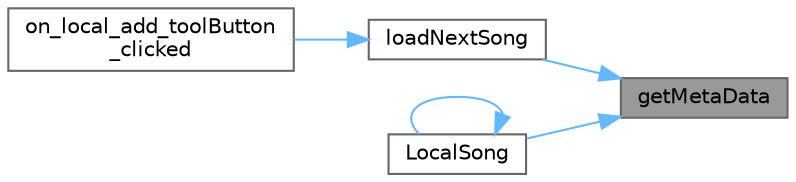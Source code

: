 digraph "getMetaData"
{
 // LATEX_PDF_SIZE
  bgcolor="transparent";
  edge [fontname=Helvetica,fontsize=10,labelfontname=Helvetica,labelfontsize=10];
  node [fontname=Helvetica,fontsize=10,shape=box,height=0.2,width=0.4];
  rankdir="RL";
  Node1 [id="Node000001",label="getMetaData",height=0.2,width=0.4,color="gray40", fillcolor="grey60", style="filled", fontcolor="black",tooltip="获取媒体元数据"];
  Node1 -> Node2 [id="edge1_Node000001_Node000002",dir="back",color="steelblue1",style="solid",tooltip=" "];
  Node2 [id="Node000002",label="loadNextSong",height=0.2,width=0.4,color="grey40", fillcolor="white", style="filled",URL="$class_local_song.html#a6219ec9f188d024275d4f70f10278df7",tooltip="加载下一首歌曲"];
  Node2 -> Node3 [id="edge2_Node000002_Node000003",dir="back",color="steelblue1",style="solid",tooltip=" "];
  Node3 [id="Node000003",label="on_local_add_toolButton\l_clicked",height=0.2,width=0.4,color="grey40", fillcolor="white", style="filled",URL="$class_local_song.html#a68489f65dbe7c54ff6e049f3473e0e45",tooltip="添加歌曲按钮点击槽函数"];
  Node1 -> Node4 [id="edge3_Node000001_Node000004",dir="back",color="steelblue1",style="solid",tooltip=" "];
  Node4 [id="Node000004",label="LocalSong",height=0.2,width=0.4,color="grey40", fillcolor="white", style="filled",URL="$class_local_song.html#a9375f55dd6d49239d63d3c19eaef2237",tooltip="构造函数，初始化本地歌曲界面"];
  Node4 -> Node4 [id="edge4_Node000004_Node000004",dir="back",color="steelblue1",style="solid",tooltip=" "];
}
